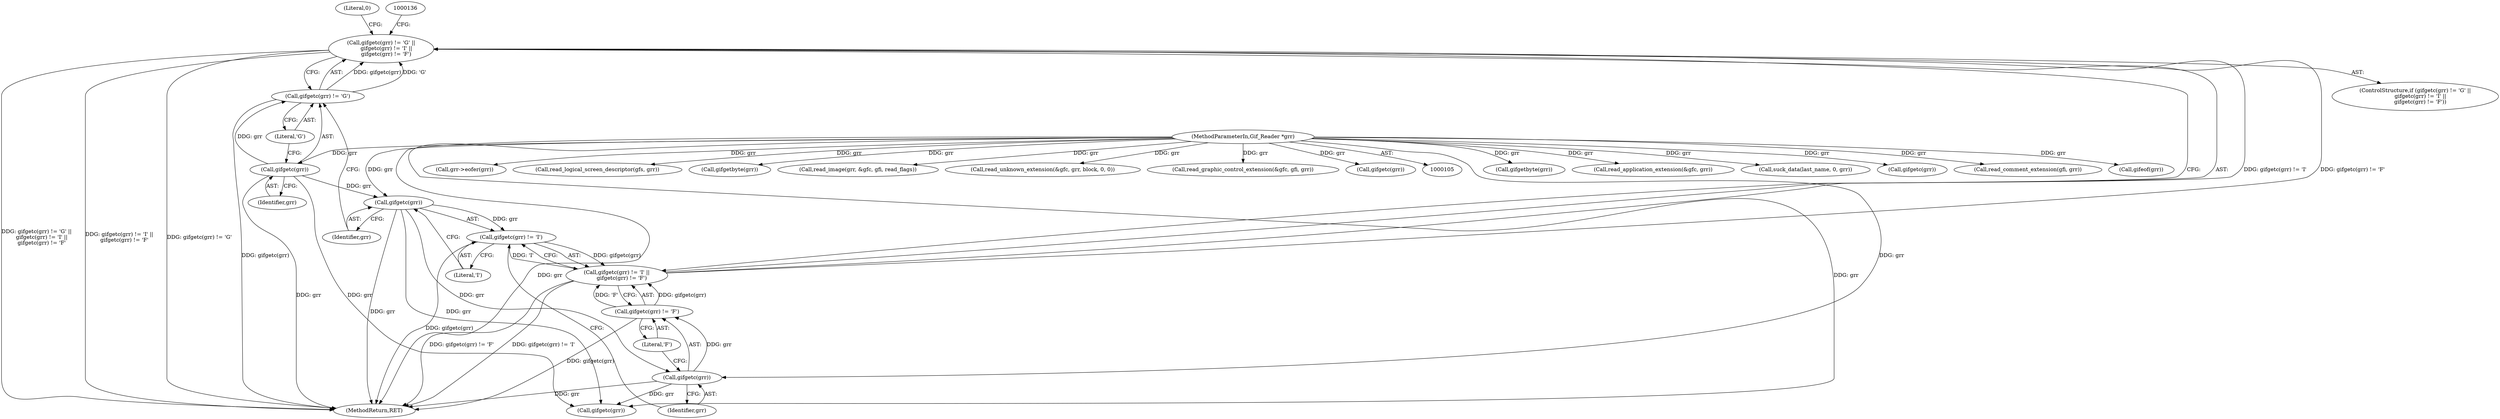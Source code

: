 digraph "0_gifsicle_118a46090c50829dc543179019e6140e1235f909@API" {
"1000119" [label="(Call,gifgetc(grr) != 'G' ||\n      gifgetc(grr) != 'I' ||\n      gifgetc(grr) != 'F')"];
"1000120" [label="(Call,gifgetc(grr) != 'G')"];
"1000121" [label="(Call,gifgetc(grr))"];
"1000106" [label="(MethodParameterIn,Gif_Reader *grr)"];
"1000124" [label="(Call,gifgetc(grr) != 'I' ||\n      gifgetc(grr) != 'F')"];
"1000125" [label="(Call,gifgetc(grr) != 'I')"];
"1000126" [label="(Call,gifgetc(grr))"];
"1000129" [label="(Call,gifgetc(grr) != 'F')"];
"1000130" [label="(Call,gifgetc(grr))"];
"1000313" [label="(Call,gifgetbyte(grr))"];
"1000106" [label="(MethodParameterIn,Gif_Reader *grr)"];
"1000126" [label="(Call,gifgetc(grr))"];
"1000500" [label="(MethodReturn,RET)"];
"1000346" [label="(Call,read_application_extension(&gfc, grr))"];
"1000122" [label="(Identifier,grr)"];
"1000332" [label="(Call,suck_data(last_name, 0, grr))"];
"1000123" [label="(Literal,'G')"];
"1000118" [label="(ControlStructure,if (gifgetc(grr) != 'G' ||\n      gifgetc(grr) != 'I' ||\n      gifgetc(grr) != 'F'))"];
"1000141" [label="(Call,gifgetc(grr))"];
"1000130" [label="(Call,gifgetc(grr))"];
"1000340" [label="(Call,read_comment_extension(gfi, grr))"];
"1000241" [label="(Call,gifeof(grr))"];
"1000134" [label="(Literal,0)"];
"1000485" [label="(Call,grr->eofer(grr))"];
"1000233" [label="(Call,read_logical_screen_descriptor(gfs, grr))"];
"1000137" [label="(Call,gifgetc(grr))"];
"1000125" [label="(Call,gifgetc(grr) != 'I')"];
"1000121" [label="(Call,gifgetc(grr))"];
"1000247" [label="(Call,gifgetbyte(grr))"];
"1000120" [label="(Call,gifgetc(grr) != 'G')"];
"1000276" [label="(Call,read_image(grr, &gfc, gfi, read_flags))"];
"1000352" [label="(Call,read_unknown_extension(&gfc, grr, block, 0, 0))"];
"1000323" [label="(Call,read_graphic_control_extension(&gfc, gfi, grr))"];
"1000129" [label="(Call,gifgetc(grr) != 'F')"];
"1000119" [label="(Call,gifgetc(grr) != 'G' ||\n      gifgetc(grr) != 'I' ||\n      gifgetc(grr) != 'F')"];
"1000145" [label="(Call,gifgetc(grr))"];
"1000127" [label="(Identifier,grr)"];
"1000132" [label="(Literal,'F')"];
"1000128" [label="(Literal,'I')"];
"1000131" [label="(Identifier,grr)"];
"1000124" [label="(Call,gifgetc(grr) != 'I' ||\n      gifgetc(grr) != 'F')"];
"1000119" -> "1000118"  [label="AST: "];
"1000119" -> "1000120"  [label="CFG: "];
"1000119" -> "1000124"  [label="CFG: "];
"1000120" -> "1000119"  [label="AST: "];
"1000124" -> "1000119"  [label="AST: "];
"1000134" -> "1000119"  [label="CFG: "];
"1000136" -> "1000119"  [label="CFG: "];
"1000119" -> "1000500"  [label="DDG: gifgetc(grr) != 'G'"];
"1000119" -> "1000500"  [label="DDG: gifgetc(grr) != 'G' ||\n      gifgetc(grr) != 'I' ||\n      gifgetc(grr) != 'F'"];
"1000119" -> "1000500"  [label="DDG: gifgetc(grr) != 'I' ||\n      gifgetc(grr) != 'F'"];
"1000120" -> "1000119"  [label="DDG: gifgetc(grr)"];
"1000120" -> "1000119"  [label="DDG: 'G'"];
"1000124" -> "1000119"  [label="DDG: gifgetc(grr) != 'I'"];
"1000124" -> "1000119"  [label="DDG: gifgetc(grr) != 'F'"];
"1000120" -> "1000123"  [label="CFG: "];
"1000121" -> "1000120"  [label="AST: "];
"1000123" -> "1000120"  [label="AST: "];
"1000127" -> "1000120"  [label="CFG: "];
"1000120" -> "1000500"  [label="DDG: gifgetc(grr)"];
"1000121" -> "1000120"  [label="DDG: grr"];
"1000121" -> "1000122"  [label="CFG: "];
"1000122" -> "1000121"  [label="AST: "];
"1000123" -> "1000121"  [label="CFG: "];
"1000121" -> "1000500"  [label="DDG: grr"];
"1000106" -> "1000121"  [label="DDG: grr"];
"1000121" -> "1000126"  [label="DDG: grr"];
"1000121" -> "1000137"  [label="DDG: grr"];
"1000106" -> "1000105"  [label="AST: "];
"1000106" -> "1000500"  [label="DDG: grr"];
"1000106" -> "1000126"  [label="DDG: grr"];
"1000106" -> "1000130"  [label="DDG: grr"];
"1000106" -> "1000137"  [label="DDG: grr"];
"1000106" -> "1000141"  [label="DDG: grr"];
"1000106" -> "1000145"  [label="DDG: grr"];
"1000106" -> "1000233"  [label="DDG: grr"];
"1000106" -> "1000241"  [label="DDG: grr"];
"1000106" -> "1000247"  [label="DDG: grr"];
"1000106" -> "1000276"  [label="DDG: grr"];
"1000106" -> "1000313"  [label="DDG: grr"];
"1000106" -> "1000323"  [label="DDG: grr"];
"1000106" -> "1000332"  [label="DDG: grr"];
"1000106" -> "1000340"  [label="DDG: grr"];
"1000106" -> "1000346"  [label="DDG: grr"];
"1000106" -> "1000352"  [label="DDG: grr"];
"1000106" -> "1000485"  [label="DDG: grr"];
"1000124" -> "1000125"  [label="CFG: "];
"1000124" -> "1000129"  [label="CFG: "];
"1000125" -> "1000124"  [label="AST: "];
"1000129" -> "1000124"  [label="AST: "];
"1000124" -> "1000500"  [label="DDG: gifgetc(grr) != 'I'"];
"1000124" -> "1000500"  [label="DDG: gifgetc(grr) != 'F'"];
"1000125" -> "1000124"  [label="DDG: gifgetc(grr)"];
"1000125" -> "1000124"  [label="DDG: 'I'"];
"1000129" -> "1000124"  [label="DDG: gifgetc(grr)"];
"1000129" -> "1000124"  [label="DDG: 'F'"];
"1000125" -> "1000128"  [label="CFG: "];
"1000126" -> "1000125"  [label="AST: "];
"1000128" -> "1000125"  [label="AST: "];
"1000131" -> "1000125"  [label="CFG: "];
"1000125" -> "1000500"  [label="DDG: gifgetc(grr)"];
"1000126" -> "1000125"  [label="DDG: grr"];
"1000126" -> "1000127"  [label="CFG: "];
"1000127" -> "1000126"  [label="AST: "];
"1000128" -> "1000126"  [label="CFG: "];
"1000126" -> "1000500"  [label="DDG: grr"];
"1000126" -> "1000130"  [label="DDG: grr"];
"1000126" -> "1000137"  [label="DDG: grr"];
"1000129" -> "1000132"  [label="CFG: "];
"1000130" -> "1000129"  [label="AST: "];
"1000132" -> "1000129"  [label="AST: "];
"1000129" -> "1000500"  [label="DDG: gifgetc(grr)"];
"1000130" -> "1000129"  [label="DDG: grr"];
"1000130" -> "1000131"  [label="CFG: "];
"1000131" -> "1000130"  [label="AST: "];
"1000132" -> "1000130"  [label="CFG: "];
"1000130" -> "1000500"  [label="DDG: grr"];
"1000130" -> "1000137"  [label="DDG: grr"];
}

